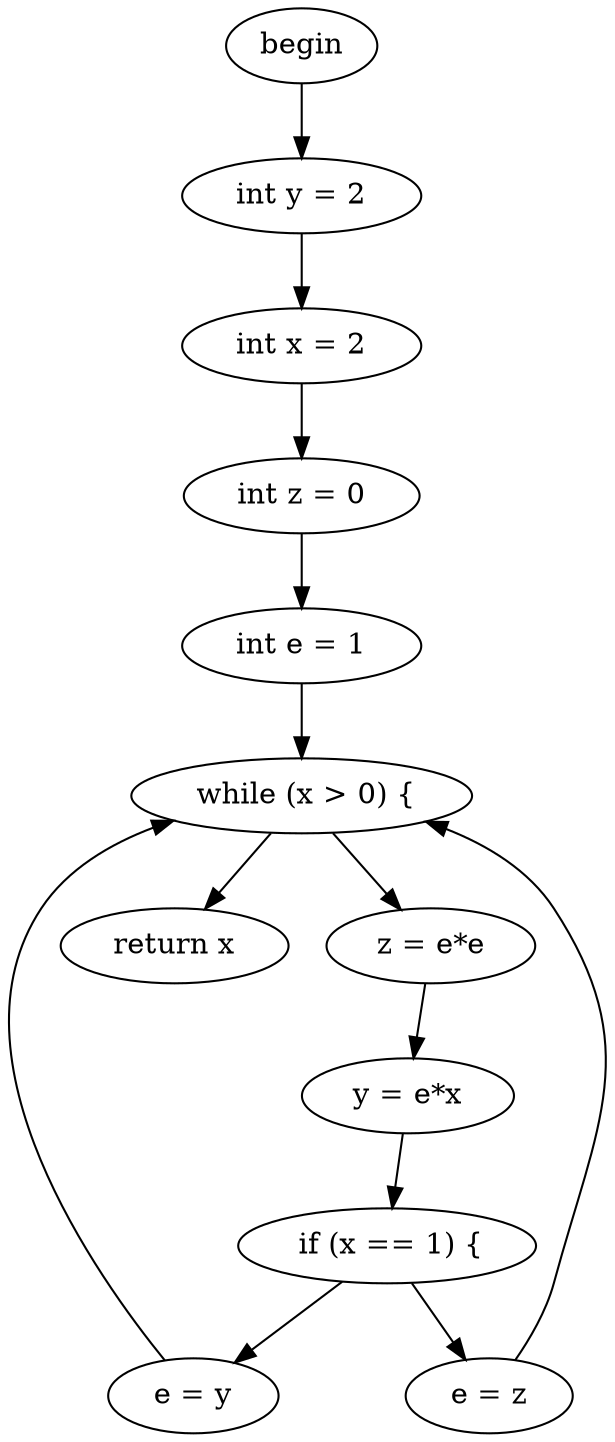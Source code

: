 digraph cornellMethod { 
"begin"->" int y = 2 "
" int y = 2 "->" int x = 2 "
" int x = 2 "->" int z = 0 "
" int z = 0 "->" int e = 1 "
" int e = 1 "->" while (x > 0) {"
" while (x > 0) {"->" z = e*e "
" while (x > 0) {"->" return x "
" z = e*e "->" y = e*x "
" y = e*x "->" if (x == 1) {"
" if (x == 1) {"->" e = y "
" if (x == 1) {"->" e = z "
" e = y "->" while (x > 0) {"
" e = z "->" while (x > 0) {"
}
